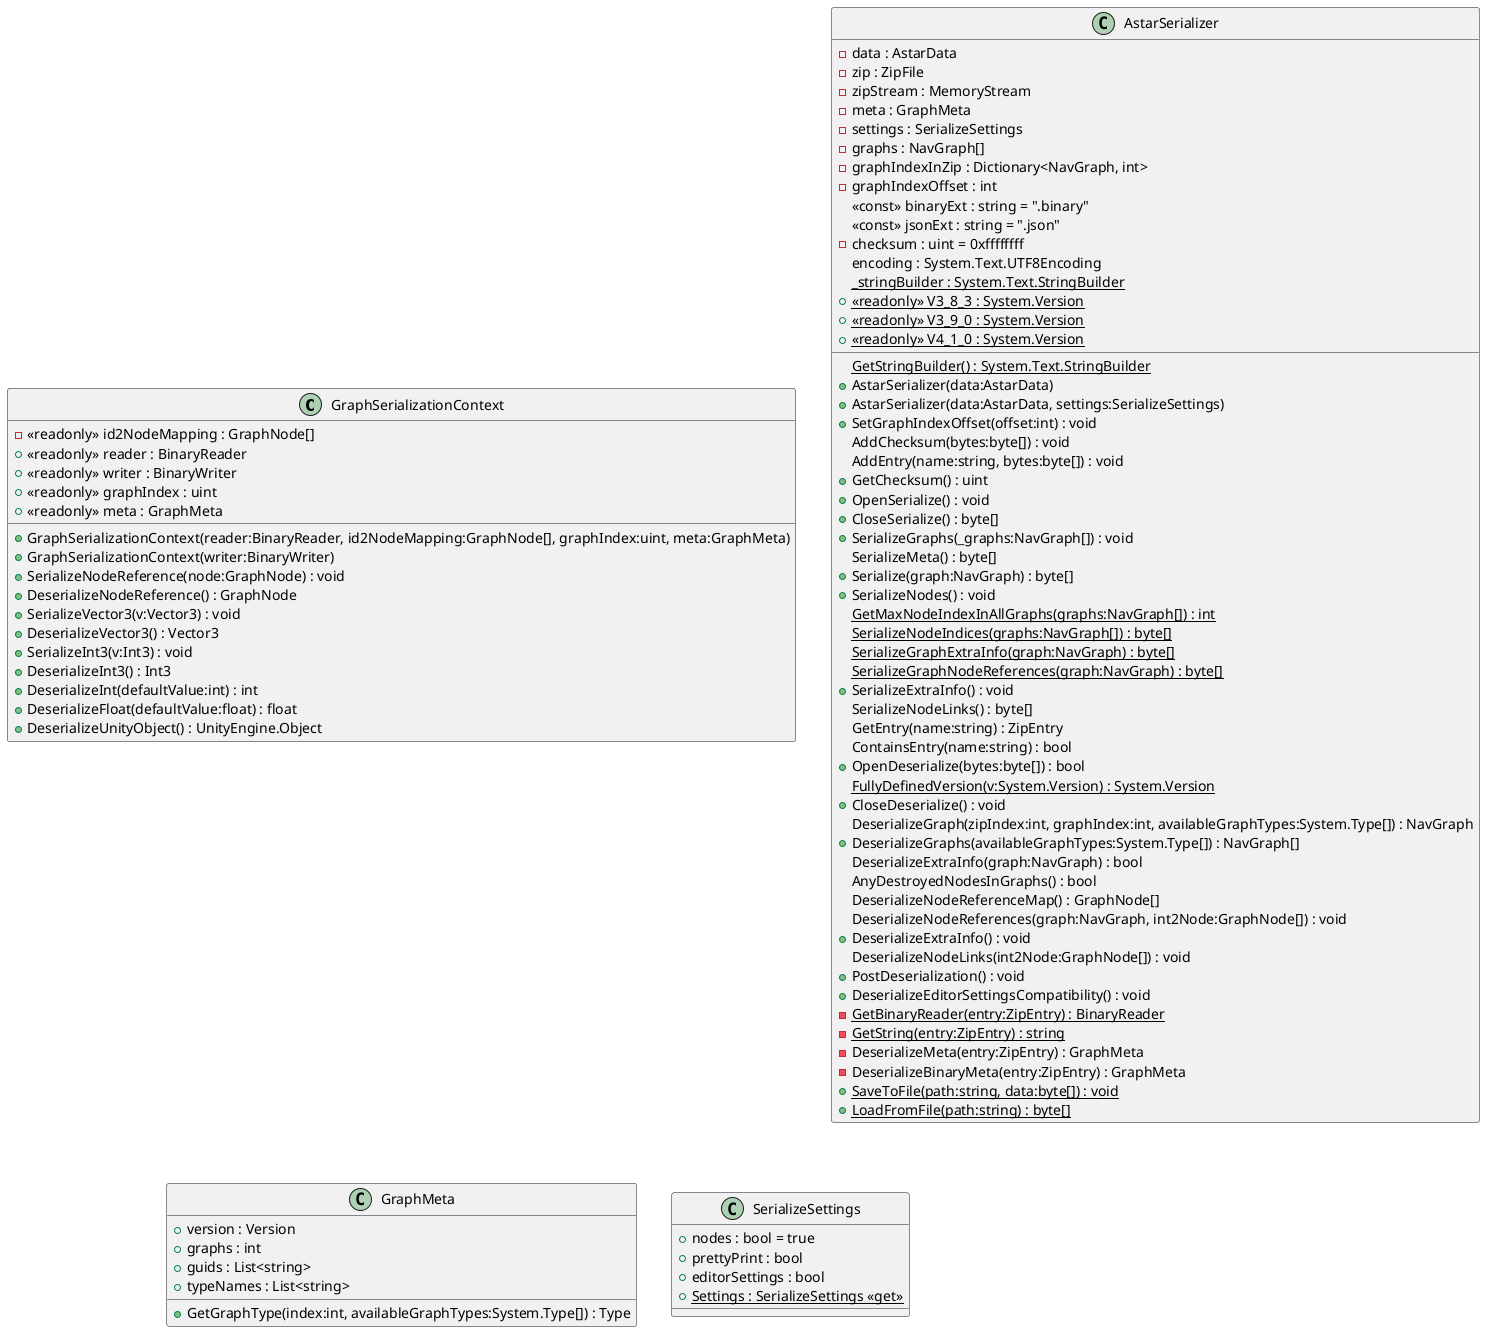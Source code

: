 @startuml
class GraphSerializationContext {
    - <<readonly>> id2NodeMapping : GraphNode[]
    + <<readonly>> reader : BinaryReader
    + <<readonly>> writer : BinaryWriter
    + <<readonly>> graphIndex : uint
    + <<readonly>> meta : GraphMeta
    + GraphSerializationContext(reader:BinaryReader, id2NodeMapping:GraphNode[], graphIndex:uint, meta:GraphMeta)
    + GraphSerializationContext(writer:BinaryWriter)
    + SerializeNodeReference(node:GraphNode) : void
    + DeserializeNodeReference() : GraphNode
    + SerializeVector3(v:Vector3) : void
    + DeserializeVector3() : Vector3
    + SerializeInt3(v:Int3) : void
    + DeserializeInt3() : Int3
    + DeserializeInt(defaultValue:int) : int
    + DeserializeFloat(defaultValue:float) : float
    + DeserializeUnityObject() : UnityEngine.Object
}
class AstarSerializer {
    - data : AstarData
    - zip : ZipFile
    - zipStream : MemoryStream
    - meta : GraphMeta
    - settings : SerializeSettings
    - graphs : NavGraph[]
    - graphIndexInZip : Dictionary<NavGraph, int>
    - graphIndexOffset : int
    <<const>> binaryExt : string = ".binary"
    <<const>> jsonExt : string = ".json"
    - checksum : uint = 0xffffffff
    encoding : System.Text.UTF8Encoding
    {static} _stringBuilder : System.Text.StringBuilder
    {static} GetStringBuilder() : System.Text.StringBuilder
    + {static} <<readonly>> V3_8_3 : System.Version
    + {static} <<readonly>> V3_9_0 : System.Version
    + {static} <<readonly>> V4_1_0 : System.Version
    + AstarSerializer(data:AstarData)
    + AstarSerializer(data:AstarData, settings:SerializeSettings)
    + SetGraphIndexOffset(offset:int) : void
    AddChecksum(bytes:byte[]) : void
    AddEntry(name:string, bytes:byte[]) : void
    + GetChecksum() : uint
    + OpenSerialize() : void
    + CloseSerialize() : byte[]
    + SerializeGraphs(_graphs:NavGraph[]) : void
    SerializeMeta() : byte[]
    + Serialize(graph:NavGraph) : byte[]
    + SerializeNodes() : void
    {static} GetMaxNodeIndexInAllGraphs(graphs:NavGraph[]) : int
    {static} SerializeNodeIndices(graphs:NavGraph[]) : byte[]
    {static} SerializeGraphExtraInfo(graph:NavGraph) : byte[]
    {static} SerializeGraphNodeReferences(graph:NavGraph) : byte[]
    + SerializeExtraInfo() : void
    SerializeNodeLinks() : byte[]
    GetEntry(name:string) : ZipEntry
    ContainsEntry(name:string) : bool
    + OpenDeserialize(bytes:byte[]) : bool
    {static} FullyDefinedVersion(v:System.Version) : System.Version
    + CloseDeserialize() : void
    DeserializeGraph(zipIndex:int, graphIndex:int, availableGraphTypes:System.Type[]) : NavGraph
    + DeserializeGraphs(availableGraphTypes:System.Type[]) : NavGraph[]
    DeserializeExtraInfo(graph:NavGraph) : bool
    AnyDestroyedNodesInGraphs() : bool
    DeserializeNodeReferenceMap() : GraphNode[]
    DeserializeNodeReferences(graph:NavGraph, int2Node:GraphNode[]) : void
    + DeserializeExtraInfo() : void
    DeserializeNodeLinks(int2Node:GraphNode[]) : void
    + PostDeserialization() : void
    + DeserializeEditorSettingsCompatibility() : void
    - {static} GetBinaryReader(entry:ZipEntry) : BinaryReader
    - {static} GetString(entry:ZipEntry) : string
    - DeserializeMeta(entry:ZipEntry) : GraphMeta
    - DeserializeBinaryMeta(entry:ZipEntry) : GraphMeta
    + {static} SaveToFile(path:string, data:byte[]) : void
    + {static} LoadFromFile(path:string) : byte[]
}
class GraphMeta {
    + version : Version
    + graphs : int
    + guids : List<string>
    + typeNames : List<string>
    + GetGraphType(index:int, availableGraphTypes:System.Type[]) : Type
}
class SerializeSettings {
    + nodes : bool = true
    + prettyPrint : bool
    + editorSettings : bool
    + {static} Settings : SerializeSettings <<get>>
}
@enduml
